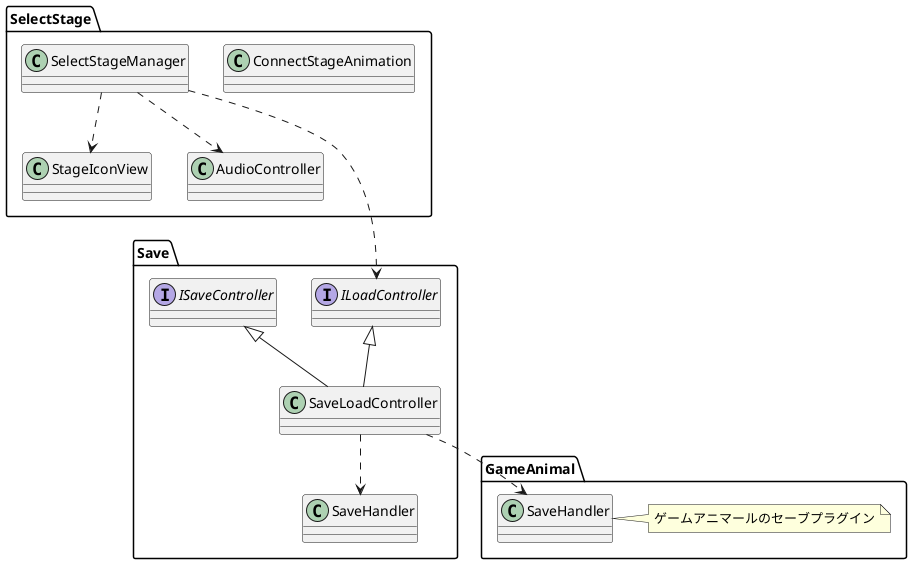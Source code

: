 ﻿@startuml
'https://plantuml.com/class-diagram

namespace SelectStage{
 
    class ConnectStageAnimation
    class SelectStageManager
    class StageIconView
    class AudioController
    
    SelectStageManager ..> AudioController
    SelectStageManager ..> StageIconView
}

namespace Save{
    class SaveHandler
    class SaveLoadController
    interface ILoadController
    interface ISaveController
    
    SaveLoadController ..> SaveHandler
    
    ILoadController <|-- SaveLoadController
    ISaveController <|-- SaveLoadController
}

Save.SaveLoadController ..> GameAnimal.SaveHandler
SelectStage.SelectStageManager ...> Save.ILoadController

namespace GameAnimal{
    class SaveHandler
    note right: ゲームアニマールのセーブプラグイン
}

@enduml